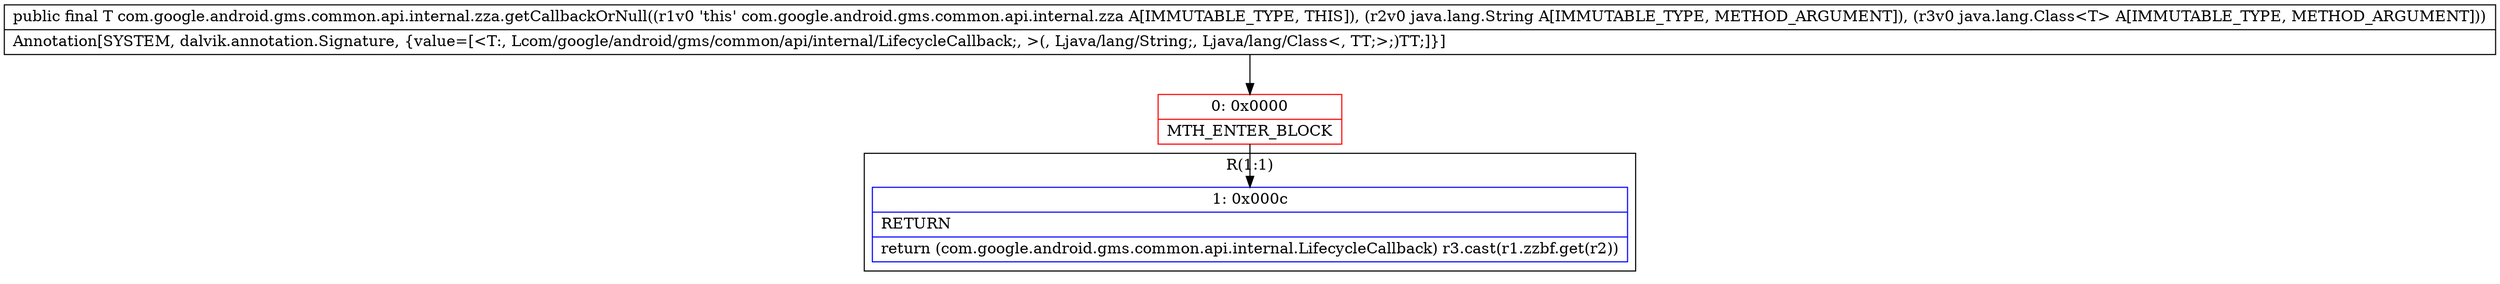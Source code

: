 digraph "CFG forcom.google.android.gms.common.api.internal.zza.getCallbackOrNull(Ljava\/lang\/String;Ljava\/lang\/Class;)Lcom\/google\/android\/gms\/common\/api\/internal\/LifecycleCallback;" {
subgraph cluster_Region_1002178959 {
label = "R(1:1)";
node [shape=record,color=blue];
Node_1 [shape=record,label="{1\:\ 0x000c|RETURN\l|return (com.google.android.gms.common.api.internal.LifecycleCallback) r3.cast(r1.zzbf.get(r2))\l}"];
}
Node_0 [shape=record,color=red,label="{0\:\ 0x0000|MTH_ENTER_BLOCK\l}"];
MethodNode[shape=record,label="{public final T com.google.android.gms.common.api.internal.zza.getCallbackOrNull((r1v0 'this' com.google.android.gms.common.api.internal.zza A[IMMUTABLE_TYPE, THIS]), (r2v0 java.lang.String A[IMMUTABLE_TYPE, METHOD_ARGUMENT]), (r3v0 java.lang.Class\<T\> A[IMMUTABLE_TYPE, METHOD_ARGUMENT]))  | Annotation[SYSTEM, dalvik.annotation.Signature, \{value=[\<T:, Lcom\/google\/android\/gms\/common\/api\/internal\/LifecycleCallback;, \>(, Ljava\/lang\/String;, Ljava\/lang\/Class\<, TT;\>;)TT;]\}]\l}"];
MethodNode -> Node_0;
Node_0 -> Node_1;
}

